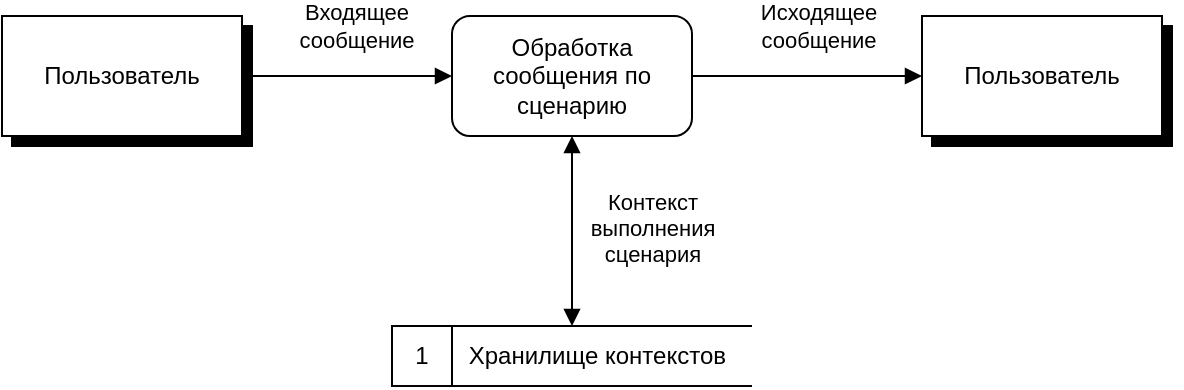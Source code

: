 <mxfile version="24.4.8" type="device" pages="2">
  <diagram id="UziQWtvIXd9RFlfs9w_H" name="basic">
    <mxGraphModel dx="889" dy="579" grid="1" gridSize="10" guides="1" tooltips="1" connect="1" arrows="1" fold="1" page="1" pageScale="1" pageWidth="827" pageHeight="1169" math="0" shadow="0">
      <root>
        <mxCell id="0" />
        <mxCell id="1" parent="0" />
        <mxCell id="zolguFyxaxj9vU81NQ7L-1" value="" style="group;overflow=hidden;movable=1;resizable=1;rotatable=1;deletable=1;editable=1;locked=0;connectable=1;" vertex="1" connectable="0" parent="1">
          <mxGeometry x="40" y="440" width="125" height="65" as="geometry" />
        </mxCell>
        <mxCell id="zolguFyxaxj9vU81NQ7L-2" value="" style="rounded=0;whiteSpace=wrap;html=1;fillColor=#000000;allowArrows=0;connectable=1;movable=1;deletable=1;noLabel=1;resizable=1;rotatable=1;editable=1;locked=0;" vertex="1" parent="zolguFyxaxj9vU81NQ7L-1">
          <mxGeometry width="120" height="60" as="geometry" />
        </mxCell>
        <mxCell id="zolguFyxaxj9vU81NQ7L-3" value="Пользователь" style="rounded=0;whiteSpace=wrap;html=1;movable=1;resizable=1;rotatable=1;deletable=1;editable=1;locked=0;connectable=1;" vertex="1" parent="zolguFyxaxj9vU81NQ7L-1">
          <mxGeometry x="-5" y="-5" width="120" height="60" as="geometry" />
        </mxCell>
        <mxCell id="zolguFyxaxj9vU81NQ7L-4" value="" style="group;overflow=hidden;movable=1;resizable=1;rotatable=1;deletable=1;editable=1;locked=0;connectable=1;" vertex="1" connectable="0" parent="1">
          <mxGeometry x="500" y="440" width="125" height="65" as="geometry" />
        </mxCell>
        <mxCell id="zolguFyxaxj9vU81NQ7L-5" value="" style="rounded=0;whiteSpace=wrap;html=1;fillColor=#000000;allowArrows=0;connectable=1;movable=1;deletable=1;noLabel=1;resizable=1;rotatable=1;editable=1;locked=0;" vertex="1" parent="zolguFyxaxj9vU81NQ7L-4">
          <mxGeometry width="120" height="60" as="geometry" />
        </mxCell>
        <mxCell id="zolguFyxaxj9vU81NQ7L-6" value="Пользователь" style="rounded=0;whiteSpace=wrap;html=1;movable=1;resizable=1;rotatable=1;deletable=1;editable=1;locked=0;connectable=1;" vertex="1" parent="zolguFyxaxj9vU81NQ7L-4">
          <mxGeometry x="-5" y="-5" width="120" height="60" as="geometry" />
        </mxCell>
        <mxCell id="zolguFyxaxj9vU81NQ7L-7" value="Обработка сообщения по сценарию" style="rounded=1;whiteSpace=wrap;html=1;" vertex="1" parent="1">
          <mxGeometry x="260" y="435" width="120" height="60" as="geometry" />
        </mxCell>
        <mxCell id="zolguFyxaxj9vU81NQ7L-8" value="" style="endArrow=block;html=1;rounded=0;edgeStyle=orthogonalEdgeStyle;endFill=1;" edge="1" parent="1" source="zolguFyxaxj9vU81NQ7L-3" target="zolguFyxaxj9vU81NQ7L-7">
          <mxGeometry width="50" height="50" relative="1" as="geometry">
            <mxPoint x="165" y="540" as="sourcePoint" />
            <mxPoint x="275" y="540" as="targetPoint" />
          </mxGeometry>
        </mxCell>
        <mxCell id="zolguFyxaxj9vU81NQ7L-9" value="Входящее&lt;div&gt;сообщение&lt;/div&gt;" style="edgeLabel;html=1;align=center;verticalAlign=middle;resizable=0;points=[];" vertex="1" connectable="0" parent="zolguFyxaxj9vU81NQ7L-8">
          <mxGeometry x="0.033" y="1" relative="1" as="geometry">
            <mxPoint x="3" y="-24" as="offset" />
          </mxGeometry>
        </mxCell>
        <mxCell id="zolguFyxaxj9vU81NQ7L-10" value="" style="endArrow=block;html=1;rounded=0;edgeStyle=orthogonalEdgeStyle;endFill=1;" edge="1" parent="1" source="zolguFyxaxj9vU81NQ7L-7" target="zolguFyxaxj9vU81NQ7L-6">
          <mxGeometry width="50" height="50" relative="1" as="geometry">
            <mxPoint x="470" y="464.8" as="sourcePoint" />
            <mxPoint x="575" y="464.8" as="targetPoint" />
          </mxGeometry>
        </mxCell>
        <mxCell id="zolguFyxaxj9vU81NQ7L-11" value="Исходящее&lt;div&gt;сообщение&lt;/div&gt;" style="edgeLabel;html=1;align=center;verticalAlign=middle;resizable=0;points=[];" vertex="1" connectable="0" parent="zolguFyxaxj9vU81NQ7L-10">
          <mxGeometry x="0.033" y="1" relative="1" as="geometry">
            <mxPoint x="3" y="-24" as="offset" />
          </mxGeometry>
        </mxCell>
        <mxCell id="zolguFyxaxj9vU81NQ7L-12" value="&amp;nbsp; 1&amp;nbsp; &amp;nbsp; &amp;nbsp; Хранилище контекстов" style="html=1;dashed=0;whiteSpace=wrap;shape=mxgraph.dfd.dataStoreID;align=left;spacingLeft=3;points=[[0,0],[0.5,0],[1,0],[0,0.5],[1,0.5],[0,1],[0.5,1],[1,1]];" vertex="1" parent="1">
          <mxGeometry x="230" y="590" width="180" height="30" as="geometry" />
        </mxCell>
        <mxCell id="zolguFyxaxj9vU81NQ7L-13" value="" style="endArrow=block;html=1;rounded=0;edgeStyle=orthogonalEdgeStyle;endFill=1;startArrow=block;startFill=1;" edge="1" parent="1" source="zolguFyxaxj9vU81NQ7L-7" target="zolguFyxaxj9vU81NQ7L-12">
          <mxGeometry width="50" height="50" relative="1" as="geometry">
            <mxPoint x="210" y="470" as="sourcePoint" />
            <mxPoint x="320" y="470" as="targetPoint" />
          </mxGeometry>
        </mxCell>
        <mxCell id="zolguFyxaxj9vU81NQ7L-14" value="Контекст&lt;div&gt;выполнения&lt;/div&gt;&lt;div&gt;сценария&lt;/div&gt;" style="edgeLabel;html=1;align=center;verticalAlign=middle;resizable=0;points=[];" vertex="1" connectable="0" parent="zolguFyxaxj9vU81NQ7L-13">
          <mxGeometry x="0.033" y="1" relative="1" as="geometry">
            <mxPoint x="39" y="-3" as="offset" />
          </mxGeometry>
        </mxCell>
      </root>
    </mxGraphModel>
  </diagram>
  <diagram name="extended" id="R702P3FMxdzgylbhMNar">
    <mxGraphModel dx="1739" dy="579" grid="1" gridSize="10" guides="1" tooltips="1" connect="1" arrows="1" fold="1" page="1" pageScale="1" pageWidth="850" pageHeight="1100" math="0" shadow="0">
      <root>
        <mxCell id="0" />
        <mxCell id="1" parent="0" />
        <mxCell id="ZmROXv9aj5ON0dofV4Rk-5" value="" style="group;overflow=hidden;movable=1;resizable=1;rotatable=1;deletable=1;editable=1;locked=0;connectable=1;" parent="1" vertex="1" connectable="0">
          <mxGeometry x="5" y="345" width="125" height="65" as="geometry" />
        </mxCell>
        <mxCell id="ZmROXv9aj5ON0dofV4Rk-6" value="" style="rounded=0;whiteSpace=wrap;html=1;fillColor=#000000;allowArrows=0;connectable=1;movable=1;deletable=1;noLabel=1;resizable=1;rotatable=1;editable=1;locked=0;" parent="ZmROXv9aj5ON0dofV4Rk-5" vertex="1">
          <mxGeometry width="120" height="60" as="geometry" />
        </mxCell>
        <mxCell id="ZmROXv9aj5ON0dofV4Rk-7" value="Пользователь" style="rounded=0;whiteSpace=wrap;html=1;movable=1;resizable=1;rotatable=1;deletable=1;editable=1;locked=0;connectable=1;" parent="ZmROXv9aj5ON0dofV4Rk-5" vertex="1">
          <mxGeometry x="-5" y="-5" width="120" height="60" as="geometry" />
        </mxCell>
        <mxCell id="ZmROXv9aj5ON0dofV4Rk-16" value="Выполнение действий по заданному сценарию" style="rounded=1;whiteSpace=wrap;html=1;" parent="1" vertex="1">
          <mxGeometry x="550" y="605" width="120" height="60" as="geometry" />
        </mxCell>
        <mxCell id="ZmROXv9aj5ON0dofV4Rk-17" value="Дополнение сообщения состоянием сценария" style="rounded=1;whiteSpace=wrap;html=1;" parent="1" vertex="1">
          <mxGeometry x="280" y="480" width="120" height="60" as="geometry" />
        </mxCell>
        <mxCell id="ZmROXv9aj5ON0dofV4Rk-23" value="" style="endArrow=block;html=1;rounded=0;edgeStyle=orthogonalEdgeStyle;endFill=1;startArrow=none;startFill=0;entryX=0.5;entryY=0;entryDx=0;entryDy=0;" parent="1" source="ZmROXv9aj5ON0dofV4Rk-17" target="ZmROXv9aj5ON0dofV4Rk-16" edge="1">
          <mxGeometry width="50" height="50" relative="1" as="geometry">
            <mxPoint x="470" y="470" as="sourcePoint" />
            <mxPoint x="700" y="510" as="targetPoint" />
            <Array as="points">
              <mxPoint x="610" y="510" />
            </Array>
          </mxGeometry>
        </mxCell>
        <mxCell id="ZmROXv9aj5ON0dofV4Rk-24" value="Входящее контекстное сообщение" style="edgeLabel;html=1;align=left;verticalAlign=middle;resizable=0;points=[];labelPosition=right;verticalLabelPosition=middle;" parent="ZmROXv9aj5ON0dofV4Rk-23" vertex="1" connectable="0">
          <mxGeometry x="0.033" y="1" relative="1" as="geometry">
            <mxPoint x="-132" y="-9" as="offset" />
          </mxGeometry>
        </mxCell>
        <mxCell id="ZmROXv9aj5ON0dofV4Rk-33" value="" style="endArrow=block;html=1;rounded=0;edgeStyle=orthogonalEdgeStyle;endFill=1;exitX=0.5;exitY=1;exitDx=0;exitDy=0;" parent="1" source="ZmROXv9aj5ON0dofV4Rk-16" target="ZmROXv9aj5ON0dofV4Rk-35" edge="1">
          <mxGeometry width="50" height="50" relative="1" as="geometry">
            <mxPoint x="470" y="590" as="sourcePoint" />
            <mxPoint x="540" y="690" as="targetPoint" />
            <Array as="points">
              <mxPoint x="610" y="760" />
            </Array>
          </mxGeometry>
        </mxCell>
        <mxCell id="ZmROXv9aj5ON0dofV4Rk-34" value="Исходящее&lt;div&gt;контекстное&lt;/div&gt;&lt;div&gt;сообщение&lt;/div&gt;" style="edgeLabel;html=1;align=center;verticalAlign=middle;resizable=0;points=[];" parent="ZmROXv9aj5ON0dofV4Rk-33" vertex="1" connectable="0">
          <mxGeometry x="0.033" y="1" relative="1" as="geometry">
            <mxPoint x="102" y="-51" as="offset" />
          </mxGeometry>
        </mxCell>
        <mxCell id="ZmROXv9aj5ON0dofV4Rk-35" value="Извлечение и сохранение контекста диалога" style="rounded=1;whiteSpace=wrap;html=1;" parent="1" vertex="1">
          <mxGeometry x="280" y="730" width="120" height="60" as="geometry" />
        </mxCell>
        <mxCell id="ZmROXv9aj5ON0dofV4Rk-48" value="" style="endArrow=block;html=1;rounded=0;edgeStyle=orthogonalEdgeStyle;endFill=1;" parent="1" source="ZmROXv9aj5ON0dofV4Rk-7" target="ojwCnhcl0j3YVAcdIlQm-1" edge="1">
          <mxGeometry width="50" height="50" relative="1" as="geometry">
            <mxPoint x="150" y="520" as="sourcePoint" />
            <mxPoint x="130" y="507" as="targetPoint" />
          </mxGeometry>
        </mxCell>
        <mxCell id="ZmROXv9aj5ON0dofV4Rk-49" value="Входящее сообщение" style="edgeLabel;html=1;align=center;verticalAlign=middle;resizable=0;points=[];" parent="ZmROXv9aj5ON0dofV4Rk-48" vertex="1" connectable="0">
          <mxGeometry x="0.033" y="1" relative="1" as="geometry">
            <mxPoint x="59" y="-1" as="offset" />
          </mxGeometry>
        </mxCell>
        <mxCell id="ZmROXv9aj5ON0dofV4Rk-56" value="Пользователь" style="group;overflow=hidden;movable=1;resizable=1;rotatable=1;deletable=1;editable=1;locked=0;connectable=1;" parent="1" vertex="1" connectable="0">
          <mxGeometry x="5" y="880" width="125" height="65" as="geometry" />
        </mxCell>
        <mxCell id="ZmROXv9aj5ON0dofV4Rk-57" value="" style="rounded=0;whiteSpace=wrap;html=1;fillColor=#000000;allowArrows=0;connectable=1;movable=1;deletable=1;noLabel=1;resizable=1;rotatable=1;editable=1;locked=0;" parent="ZmROXv9aj5ON0dofV4Rk-56" vertex="1">
          <mxGeometry width="120" height="60" as="geometry" />
        </mxCell>
        <mxCell id="ZmROXv9aj5ON0dofV4Rk-58" value="&lt;span style=&quot;color: rgb(0, 0, 0); font-family: Helvetica; font-size: 12px; font-style: normal; font-variant-ligatures: normal; font-variant-caps: normal; font-weight: 400; letter-spacing: normal; orphans: 2; text-align: center; text-indent: 0px; text-transform: none; widows: 2; word-spacing: 0px; -webkit-text-stroke-width: 0px; background-color: rgb(251, 251, 251); text-decoration-thickness: initial; text-decoration-style: initial; text-decoration-color: initial; float: none; display: inline !important;&quot;&gt;Пользователь&lt;/span&gt;" style="rounded=0;whiteSpace=wrap;html=1;movable=1;resizable=1;rotatable=1;deletable=1;editable=1;locked=0;connectable=1;" parent="ZmROXv9aj5ON0dofV4Rk-56" vertex="1">
          <mxGeometry x="-5" y="-5" width="120" height="60" as="geometry" />
        </mxCell>
        <mxCell id="ZmROXv9aj5ON0dofV4Rk-59" value="" style="endArrow=block;html=1;rounded=0;edgeStyle=orthogonalEdgeStyle;endFill=1;" parent="1" source="ojwCnhcl0j3YVAcdIlQm-5" target="ZmROXv9aj5ON0dofV4Rk-58" edge="1">
          <mxGeometry width="50" height="50" relative="1" as="geometry">
            <mxPoint x="-70" y="840" as="sourcePoint" />
            <mxPoint x="150" y="840" as="targetPoint" />
          </mxGeometry>
        </mxCell>
        <mxCell id="ZmROXv9aj5ON0dofV4Rk-60" value="Исходящее сообщение" style="edgeLabel;html=1;align=center;verticalAlign=middle;resizable=0;points=[];" parent="ZmROXv9aj5ON0dofV4Rk-59" vertex="1" connectable="0">
          <mxGeometry x="0.033" y="1" relative="1" as="geometry">
            <mxPoint x="64" y="-4" as="offset" />
          </mxGeometry>
        </mxCell>
        <mxCell id="ojwCnhcl0j3YVAcdIlQm-2" style="edgeStyle=orthogonalEdgeStyle;rounded=0;orthogonalLoop=1;jettySize=auto;html=1;endArrow=block;endFill=1;" parent="1" source="ojwCnhcl0j3YVAcdIlQm-1" target="ZmROXv9aj5ON0dofV4Rk-17" edge="1">
          <mxGeometry relative="1" as="geometry" />
        </mxCell>
        <mxCell id="ojwCnhcl0j3YVAcdIlQm-3" value="Входящее сообщение" style="edgeLabel;html=1;align=center;verticalAlign=middle;resizable=0;points=[];" parent="ojwCnhcl0j3YVAcdIlQm-2" vertex="1" connectable="0">
          <mxGeometry x="-0.148" y="2" relative="1" as="geometry">
            <mxPoint x="12" y="-13" as="offset" />
          </mxGeometry>
        </mxCell>
        <mxCell id="ojwCnhcl0j3YVAcdIlQm-1" value="Помещение сообщения в очередь обработки" style="rounded=1;whiteSpace=wrap;html=1;" parent="1" vertex="1">
          <mxGeometry y="480" width="120" height="60" as="geometry" />
        </mxCell>
        <mxCell id="ojwCnhcl0j3YVAcdIlQm-5" value="Отправка сообщения" style="rounded=1;whiteSpace=wrap;html=1;" parent="1" vertex="1">
          <mxGeometry y="730" width="120" height="60" as="geometry" />
        </mxCell>
        <mxCell id="ojwCnhcl0j3YVAcdIlQm-6" style="edgeStyle=orthogonalEdgeStyle;rounded=0;orthogonalLoop=1;jettySize=auto;html=1;endArrow=block;endFill=1;" parent="1" source="ZmROXv9aj5ON0dofV4Rk-35" target="ojwCnhcl0j3YVAcdIlQm-5" edge="1">
          <mxGeometry relative="1" as="geometry">
            <mxPoint x="50" y="740" as="sourcePoint" />
            <mxPoint x="250" y="740" as="targetPoint" />
          </mxGeometry>
        </mxCell>
        <mxCell id="ojwCnhcl0j3YVAcdIlQm-7" value="Исходящее сообщение" style="edgeLabel;html=1;align=center;verticalAlign=middle;resizable=0;points=[];" parent="ojwCnhcl0j3YVAcdIlQm-6" vertex="1" connectable="0">
          <mxGeometry x="-0.148" y="2" relative="1" as="geometry">
            <mxPoint x="-8" y="-12" as="offset" />
          </mxGeometry>
        </mxCell>
        <mxCell id="HoTr5gaaBbDD-TNto56t-1" value="&amp;nbsp; 1&amp;nbsp; &amp;nbsp; &amp;nbsp; Данные сценариев" style="html=1;dashed=0;whiteSpace=wrap;shape=mxgraph.dfd.dataStoreID;align=left;spacingLeft=3;points=[[0,0],[0.5,0],[1,0],[0,0.5],[1,0.5],[0,1],[0.5,1],[1,1]];" parent="1" vertex="1">
          <mxGeometry x="760" y="620" width="160" height="30" as="geometry" />
        </mxCell>
        <mxCell id="UdQ78kP6_eQMgyDnY9QS-1" value="" style="endArrow=block;html=1;rounded=0;edgeStyle=orthogonalEdgeStyle;endFill=1;startArrow=block;startFill=1;" edge="1" parent="1" source="ZmROXv9aj5ON0dofV4Rk-16" target="HoTr5gaaBbDD-TNto56t-1">
          <mxGeometry width="50" height="50" relative="1" as="geometry">
            <mxPoint x="180" y="640" as="sourcePoint" />
            <mxPoint x="290" y="640" as="targetPoint" />
          </mxGeometry>
        </mxCell>
        <mxCell id="UdQ78kP6_eQMgyDnY9QS-2" value="Данные&lt;div&gt;сценария&lt;/div&gt;" style="edgeLabel;html=1;align=center;verticalAlign=middle;resizable=0;points=[];" vertex="1" connectable="0" parent="UdQ78kP6_eQMgyDnY9QS-1">
          <mxGeometry x="0.033" y="1" relative="1" as="geometry">
            <mxPoint x="3" y="-19" as="offset" />
          </mxGeometry>
        </mxCell>
        <mxCell id="7G3flCQzOaGUOcgY7PIU-1" value="&amp;nbsp; 2&amp;nbsp; &amp;nbsp; &amp;nbsp; Входящие сообщения" style="html=1;dashed=0;whiteSpace=wrap;shape=mxgraph.dfd.dataStoreID;align=left;spacingLeft=3;points=[[0,0],[0.5,0],[1,0],[0,0.5],[1,0.5],[0,1],[0.5,1],[1,1]];" vertex="1" parent="1">
          <mxGeometry x="-270" y="495" width="170" height="30" as="geometry" />
        </mxCell>
        <mxCell id="7G3flCQzOaGUOcgY7PIU-2" value="" style="endArrow=block;html=1;rounded=0;edgeStyle=orthogonalEdgeStyle;endFill=1;startArrow=block;startFill=1;" edge="1" parent="1" source="7G3flCQzOaGUOcgY7PIU-1" target="ojwCnhcl0j3YVAcdIlQm-1">
          <mxGeometry width="50" height="50" relative="1" as="geometry">
            <mxPoint x="-200" y="377.21" as="sourcePoint" />
            <mxPoint x="-90" y="377.21" as="targetPoint" />
          </mxGeometry>
        </mxCell>
        <mxCell id="7G3flCQzOaGUOcgY7PIU-3" value="Входящее&lt;div&gt;сообщение&lt;/div&gt;" style="edgeLabel;html=1;align=center;verticalAlign=middle;resizable=0;points=[];" vertex="1" connectable="0" parent="7G3flCQzOaGUOcgY7PIU-2">
          <mxGeometry x="0.033" y="1" relative="1" as="geometry">
            <mxPoint x="3" y="-14" as="offset" />
          </mxGeometry>
        </mxCell>
        <mxCell id="7G3flCQzOaGUOcgY7PIU-4" value="&amp;nbsp; 3&amp;nbsp; &amp;nbsp; &amp;nbsp; Состояния выполнения сценариев" style="html=1;dashed=0;whiteSpace=wrap;shape=mxgraph.dfd.dataStoreID;align=left;spacingLeft=3;points=[[0,0],[0.5,0],[1,0],[0,0.5],[1,0.5],[0,1],[0.5,1],[1,1]];" vertex="1" parent="1">
          <mxGeometry x="220" y="620" width="240" height="30" as="geometry" />
        </mxCell>
        <mxCell id="7G3flCQzOaGUOcgY7PIU-5" value="" style="endArrow=block;html=1;rounded=0;edgeStyle=orthogonalEdgeStyle;endFill=1;startArrow=block;startFill=1;" edge="1" parent="1" source="7G3flCQzOaGUOcgY7PIU-4" target="ZmROXv9aj5ON0dofV4Rk-17">
          <mxGeometry width="50" height="50" relative="1" as="geometry">
            <mxPoint x="170" y="530" as="sourcePoint" />
            <mxPoint x="280" y="530" as="targetPoint" />
          </mxGeometry>
        </mxCell>
        <mxCell id="7G3flCQzOaGUOcgY7PIU-6" value="Информация о&lt;div&gt;выполнении&lt;/div&gt;&lt;div&gt;сценария&lt;/div&gt;" style="edgeLabel;html=1;align=center;verticalAlign=middle;resizable=0;points=[];" vertex="1" connectable="0" parent="7G3flCQzOaGUOcgY7PIU-5">
          <mxGeometry x="0.033" y="1" relative="1" as="geometry">
            <mxPoint x="51" y="1" as="offset" />
          </mxGeometry>
        </mxCell>
        <mxCell id="7G3flCQzOaGUOcgY7PIU-7" value="" style="endArrow=block;html=1;rounded=0;edgeStyle=orthogonalEdgeStyle;endFill=1;startArrow=block;startFill=1;" edge="1" parent="1" source="ZmROXv9aj5ON0dofV4Rk-35" target="7G3flCQzOaGUOcgY7PIU-4">
          <mxGeometry width="50" height="50" relative="1" as="geometry">
            <mxPoint x="339.66" y="730" as="sourcePoint" />
            <mxPoint x="339.66" y="650" as="targetPoint" />
          </mxGeometry>
        </mxCell>
        <mxCell id="7G3flCQzOaGUOcgY7PIU-8" value="Информация о&lt;div&gt;выполнении&lt;/div&gt;&lt;div&gt;сценария&lt;/div&gt;" style="edgeLabel;html=1;align=center;verticalAlign=middle;resizable=0;points=[];" vertex="1" connectable="0" parent="7G3flCQzOaGUOcgY7PIU-7">
          <mxGeometry x="0.033" y="1" relative="1" as="geometry">
            <mxPoint x="51" y="1" as="offset" />
          </mxGeometry>
        </mxCell>
        <mxCell id="7G3flCQzOaGUOcgY7PIU-9" value="&amp;nbsp; 4&amp;nbsp; &amp;nbsp; &amp;nbsp; Исходящие сообщения" style="html=1;dashed=0;whiteSpace=wrap;shape=mxgraph.dfd.dataStoreID;align=left;spacingLeft=3;points=[[0,0],[0.5,0],[1,0],[0,0.5],[1,0.5],[0,1],[0.5,1],[1,1]];" vertex="1" parent="1">
          <mxGeometry x="-275" y="745" width="180" height="30" as="geometry" />
        </mxCell>
        <mxCell id="7G3flCQzOaGUOcgY7PIU-10" value="" style="endArrow=block;html=1;rounded=0;edgeStyle=orthogonalEdgeStyle;endFill=1;startArrow=block;startFill=1;" edge="1" parent="1" source="7G3flCQzOaGUOcgY7PIU-9" target="ojwCnhcl0j3YVAcdIlQm-5">
          <mxGeometry width="50" height="50" relative="1" as="geometry">
            <mxPoint x="-140" y="680" as="sourcePoint" />
            <mxPoint x="-40" y="680" as="targetPoint" />
          </mxGeometry>
        </mxCell>
        <mxCell id="7G3flCQzOaGUOcgY7PIU-11" value="Исходящее&lt;div&gt;сообщение&lt;/div&gt;" style="edgeLabel;html=1;align=center;verticalAlign=middle;resizable=0;points=[];" vertex="1" connectable="0" parent="7G3flCQzOaGUOcgY7PIU-10">
          <mxGeometry x="0.033" y="1" relative="1" as="geometry">
            <mxPoint x="3" y="-14" as="offset" />
          </mxGeometry>
        </mxCell>
      </root>
    </mxGraphModel>
  </diagram>
</mxfile>
